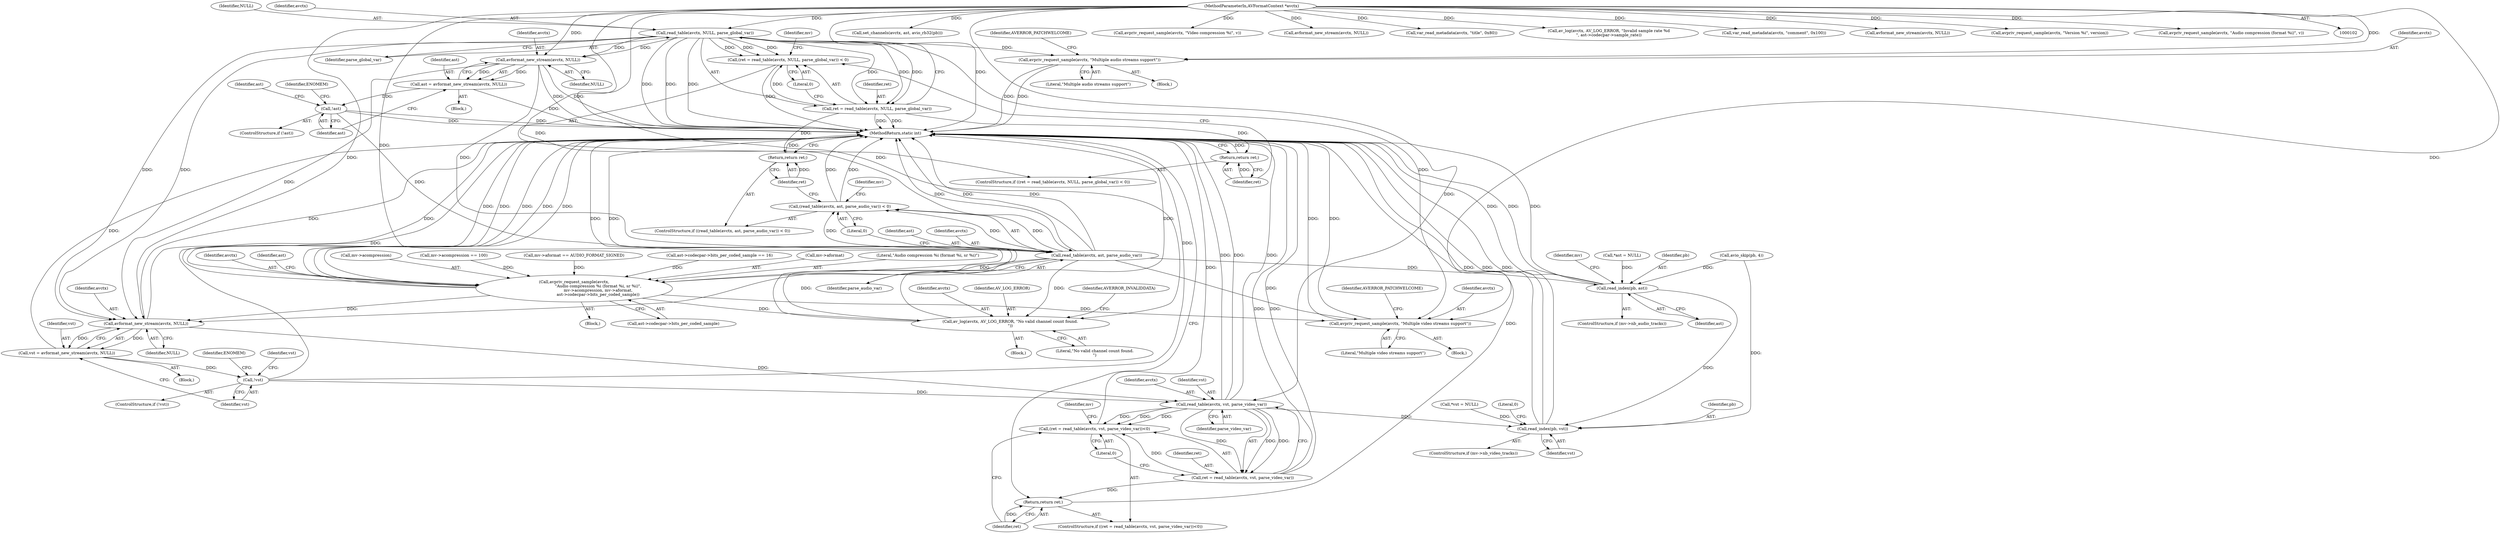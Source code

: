 digraph "0_FFmpeg_4f05e2e2dc1a89f38cd9f0960a6561083d714f1e@API" {
"1000436" [label="(Call,read_table(avctx, NULL, parse_global_var))"];
"1000103" [label="(MethodParameterIn,AVFormatContext *avctx)"];
"1000433" [label="(Call,(ret = read_table(avctx, NULL, parse_global_var)) < 0)"];
"1000434" [label="(Call,ret = read_table(avctx, NULL, parse_global_var))"];
"1000441" [label="(Return,return ret;)"];
"1000486" [label="(Return,return ret;)"];
"1000450" [label="(Call,avpriv_request_sample(avctx, \"Multiple audio streams support\"))"];
"1000463" [label="(Call,avformat_new_stream(avctx, NULL))"];
"1000461" [label="(Call,ast = avformat_new_stream(avctx, NULL))"];
"1000467" [label="(Call,!ast)"];
"1000481" [label="(Call,read_table(avctx, ast, parse_audio_var))"];
"1000480" [label="(Call,(read_table(avctx, ast, parse_audio_var)) < 0)"];
"1000518" [label="(Call,avpriv_request_sample(avctx,\n                                      \"Audio compression %i (format %i, sr %i)\",\n                                      mv->acompression, mv->aformat,\n                                      ast->codecpar->bits_per_coded_sample))"];
"1000548" [label="(Call,av_log(avctx, AV_LOG_ERROR, \"No valid channel count found.\n\"))"];
"1000561" [label="(Call,avpriv_request_sample(avctx, \"Multiple video streams support\"))"];
"1000574" [label="(Call,avformat_new_stream(avctx, NULL))"];
"1000572" [label="(Call,vst = avformat_new_stream(avctx, NULL))"];
"1000578" [label="(Call,!vst)"];
"1000594" [label="(Call,read_table(avctx, vst, parse_video_var))"];
"1000591" [label="(Call,(ret = read_table(avctx, vst, parse_video_var))<0)"];
"1000592" [label="(Call,ret = read_table(avctx, vst, parse_video_var))"];
"1000599" [label="(Return,return ret;)"];
"1000612" [label="(Call,read_index(pb, vst))"];
"1000605" [label="(Call,read_index(pb, ast))"];
"1000436" [label="(Call,read_table(avctx, NULL, parse_global_var))"];
"1000486" [label="(Return,return ret;)"];
"1000487" [label="(Identifier,ret)"];
"1000577" [label="(ControlStructure,if (!vst))"];
"1000310" [label="(Call,set_channels(avctx, ast, avio_rb32(pb)))"];
"1000521" [label="(Call,mv->acompression)"];
"1000480" [label="(Call,(read_table(avctx, ast, parse_audio_var)) < 0)"];
"1000601" [label="(ControlStructure,if (mv->nb_audio_tracks))"];
"1000490" [label="(Call,mv->acompression == 100)"];
"1000562" [label="(Identifier,avctx)"];
"1000582" [label="(Identifier,ENOMEM)"];
"1000586" [label="(Identifier,vst)"];
"1000475" [label="(Identifier,ast)"];
"1000434" [label="(Call,ret = read_table(avctx, NULL, parse_global_var))"];
"1000550" [label="(Identifier,AV_LOG_ERROR)"];
"1000547" [label="(Block,)"];
"1000573" [label="(Identifier,vst)"];
"1000481" [label="(Call,read_table(avctx, ast, parse_audio_var))"];
"1000435" [label="(Identifier,ret)"];
"1000438" [label="(Identifier,NULL)"];
"1000460" [label="(Block,)"];
"1000576" [label="(Identifier,NULL)"];
"1000440" [label="(Literal,0)"];
"1000118" [label="(Call,*ast = NULL)"];
"1000598" [label="(Literal,0)"];
"1000612" [label="(Call,read_index(pb, vst))"];
"1000572" [label="(Call,vst = avformat_new_stream(avctx, NULL))"];
"1000496" [label="(Call,mv->aformat == AUDIO_FORMAT_SIGNED)"];
"1000501" [label="(Call,ast->codecpar->bits_per_coded_sample == 16)"];
"1000563" [label="(Literal,\"Multiple video streams support\")"];
"1000613" [label="(Identifier,pb)"];
"1000449" [label="(Block,)"];
"1000524" [label="(Call,mv->aformat)"];
"1000451" [label="(Identifier,avctx)"];
"1000226" [label="(Call,avpriv_request_sample(avctx, \"Video compression %i\", v))"];
"1000468" [label="(Identifier,ast)"];
"1000465" [label="(Identifier,NULL)"];
"1000593" [label="(Identifier,ret)"];
"1000520" [label="(Literal,\"Audio compression %i (format %i, sr %i)\")"];
"1000467" [label="(Call,!ast)"];
"1000597" [label="(Identifier,parse_video_var)"];
"1000450" [label="(Call,avpriv_request_sample(avctx, \"Multiple audio streams support\"))"];
"1000578" [label="(Call,!vst)"];
"1000548" [label="(Call,av_log(avctx, AV_LOG_ERROR, \"No valid channel count found.\n\"))"];
"1000147" [label="(Call,avformat_new_stream(avctx, NULL))"];
"1000429" [label="(Call,avio_skip(pb, 4))"];
"1000122" [label="(Call,*vst = NULL)"];
"1000561" [label="(Call,avpriv_request_sample(avctx, \"Multiple video streams support\"))"];
"1000463" [label="(Call,avformat_new_stream(avctx, NULL))"];
"1000553" [label="(Identifier,AVERROR_INVALIDDATA)"];
"1000483" [label="(Identifier,ast)"];
"1000624" [label="(Literal,0)"];
"1000519" [label="(Identifier,avctx)"];
"1000343" [label="(Call,var_read_metadata(avctx, \"title\", 0x80))"];
"1000595" [label="(Identifier,avctx)"];
"1000484" [label="(Identifier,parse_audio_var)"];
"1000461" [label="(Call,ast = avformat_new_stream(avctx, NULL))"];
"1000103" [label="(MethodParameterIn,AVFormatContext *avctx)"];
"1000442" [label="(Identifier,ret)"];
"1000565" [label="(Identifier,AVERROR_PATCHWELCOME)"];
"1000591" [label="(Call,(ret = read_table(avctx, vst, parse_video_var))<0)"];
"1000479" [label="(ControlStructure,if ((read_table(avctx, ast, parse_audio_var)) < 0))"];
"1000575" [label="(Identifier,avctx)"];
"1000560" [label="(Block,)"];
"1000485" [label="(Literal,0)"];
"1000288" [label="(Call,av_log(avctx, AV_LOG_ERROR, \"Invalid sample rate %d\n\", ast->codecpar->sample_rate))"];
"1000462" [label="(Identifier,ast)"];
"1000437" [label="(Identifier,avctx)"];
"1000625" [label="(MethodReturn,static int)"];
"1000439" [label="(Identifier,parse_global_var)"];
"1000579" [label="(Identifier,vst)"];
"1000471" [label="(Identifier,ENOMEM)"];
"1000347" [label="(Call,var_read_metadata(avctx, \"comment\", 0x100))"];
"1000607" [label="(Identifier,ast)"];
"1000606" [label="(Identifier,pb)"];
"1000446" [label="(Identifier,mv)"];
"1000571" [label="(Block,)"];
"1000158" [label="(Call,avformat_new_stream(avctx, NULL))"];
"1000527" [label="(Call,ast->codecpar->bits_per_coded_sample)"];
"1000482" [label="(Identifier,avctx)"];
"1000466" [label="(ControlStructure,if (!ast))"];
"1000617" [label="(Call,avpriv_request_sample(avctx, \"Version %i\", version))"];
"1000599" [label="(Return,return ret;)"];
"1000433" [label="(Call,(ret = read_table(avctx, NULL, parse_global_var)) < 0)"];
"1000574" [label="(Call,avformat_new_stream(avctx, NULL))"];
"1000549" [label="(Identifier,avctx)"];
"1000464" [label="(Identifier,avctx)"];
"1000492" [label="(Identifier,mv)"];
"1000594" [label="(Call,read_table(avctx, vst, parse_video_var))"];
"1000600" [label="(Identifier,ret)"];
"1000603" [label="(Identifier,mv)"];
"1000517" [label="(Block,)"];
"1000535" [label="(Identifier,ast)"];
"1000590" [label="(ControlStructure,if ((ret = read_table(avctx, vst, parse_video_var))<0))"];
"1000336" [label="(Call,avpriv_request_sample(avctx, \"Audio compression (format %i)\", v))"];
"1000441" [label="(Return,return ret;)"];
"1000518" [label="(Call,avpriv_request_sample(avctx,\n                                      \"Audio compression %i (format %i, sr %i)\",\n                                      mv->acompression, mv->aformat,\n                                      ast->codecpar->bits_per_coded_sample))"];
"1000454" [label="(Identifier,AVERROR_PATCHWELCOME)"];
"1000551" [label="(Literal,\"No valid channel count found.\n\")"];
"1000608" [label="(ControlStructure,if (mv->nb_video_tracks))"];
"1000596" [label="(Identifier,vst)"];
"1000605" [label="(Call,read_index(pb, ast))"];
"1000432" [label="(ControlStructure,if ((ret = read_table(avctx, NULL, parse_global_var)) < 0))"];
"1000610" [label="(Identifier,mv)"];
"1000452" [label="(Literal,\"Multiple audio streams support\")"];
"1000592" [label="(Call,ret = read_table(avctx, vst, parse_video_var))"];
"1000614" [label="(Identifier,vst)"];
"1000436" -> "1000434"  [label="AST: "];
"1000436" -> "1000439"  [label="CFG: "];
"1000437" -> "1000436"  [label="AST: "];
"1000438" -> "1000436"  [label="AST: "];
"1000439" -> "1000436"  [label="AST: "];
"1000434" -> "1000436"  [label="CFG: "];
"1000436" -> "1000625"  [label="DDG: "];
"1000436" -> "1000625"  [label="DDG: "];
"1000436" -> "1000625"  [label="DDG: "];
"1000436" -> "1000433"  [label="DDG: "];
"1000436" -> "1000433"  [label="DDG: "];
"1000436" -> "1000433"  [label="DDG: "];
"1000436" -> "1000434"  [label="DDG: "];
"1000436" -> "1000434"  [label="DDG: "];
"1000436" -> "1000434"  [label="DDG: "];
"1000103" -> "1000436"  [label="DDG: "];
"1000436" -> "1000450"  [label="DDG: "];
"1000436" -> "1000463"  [label="DDG: "];
"1000436" -> "1000463"  [label="DDG: "];
"1000436" -> "1000561"  [label="DDG: "];
"1000436" -> "1000574"  [label="DDG: "];
"1000436" -> "1000574"  [label="DDG: "];
"1000103" -> "1000102"  [label="AST: "];
"1000103" -> "1000625"  [label="DDG: "];
"1000103" -> "1000147"  [label="DDG: "];
"1000103" -> "1000158"  [label="DDG: "];
"1000103" -> "1000226"  [label="DDG: "];
"1000103" -> "1000288"  [label="DDG: "];
"1000103" -> "1000310"  [label="DDG: "];
"1000103" -> "1000336"  [label="DDG: "];
"1000103" -> "1000343"  [label="DDG: "];
"1000103" -> "1000347"  [label="DDG: "];
"1000103" -> "1000450"  [label="DDG: "];
"1000103" -> "1000463"  [label="DDG: "];
"1000103" -> "1000481"  [label="DDG: "];
"1000103" -> "1000518"  [label="DDG: "];
"1000103" -> "1000548"  [label="DDG: "];
"1000103" -> "1000561"  [label="DDG: "];
"1000103" -> "1000574"  [label="DDG: "];
"1000103" -> "1000594"  [label="DDG: "];
"1000103" -> "1000617"  [label="DDG: "];
"1000433" -> "1000432"  [label="AST: "];
"1000433" -> "1000440"  [label="CFG: "];
"1000434" -> "1000433"  [label="AST: "];
"1000440" -> "1000433"  [label="AST: "];
"1000442" -> "1000433"  [label="CFG: "];
"1000446" -> "1000433"  [label="CFG: "];
"1000433" -> "1000625"  [label="DDG: "];
"1000434" -> "1000433"  [label="DDG: "];
"1000435" -> "1000434"  [label="AST: "];
"1000440" -> "1000434"  [label="CFG: "];
"1000434" -> "1000625"  [label="DDG: "];
"1000434" -> "1000625"  [label="DDG: "];
"1000434" -> "1000441"  [label="DDG: "];
"1000434" -> "1000486"  [label="DDG: "];
"1000441" -> "1000432"  [label="AST: "];
"1000441" -> "1000442"  [label="CFG: "];
"1000442" -> "1000441"  [label="AST: "];
"1000625" -> "1000441"  [label="CFG: "];
"1000441" -> "1000625"  [label="DDG: "];
"1000442" -> "1000441"  [label="DDG: "];
"1000486" -> "1000479"  [label="AST: "];
"1000486" -> "1000487"  [label="CFG: "];
"1000487" -> "1000486"  [label="AST: "];
"1000625" -> "1000486"  [label="CFG: "];
"1000486" -> "1000625"  [label="DDG: "];
"1000487" -> "1000486"  [label="DDG: "];
"1000450" -> "1000449"  [label="AST: "];
"1000450" -> "1000452"  [label="CFG: "];
"1000451" -> "1000450"  [label="AST: "];
"1000452" -> "1000450"  [label="AST: "];
"1000454" -> "1000450"  [label="CFG: "];
"1000450" -> "1000625"  [label="DDG: "];
"1000450" -> "1000625"  [label="DDG: "];
"1000463" -> "1000461"  [label="AST: "];
"1000463" -> "1000465"  [label="CFG: "];
"1000464" -> "1000463"  [label="AST: "];
"1000465" -> "1000463"  [label="AST: "];
"1000461" -> "1000463"  [label="CFG: "];
"1000463" -> "1000625"  [label="DDG: "];
"1000463" -> "1000625"  [label="DDG: "];
"1000463" -> "1000461"  [label="DDG: "];
"1000463" -> "1000461"  [label="DDG: "];
"1000463" -> "1000481"  [label="DDG: "];
"1000463" -> "1000574"  [label="DDG: "];
"1000461" -> "1000460"  [label="AST: "];
"1000462" -> "1000461"  [label="AST: "];
"1000468" -> "1000461"  [label="CFG: "];
"1000461" -> "1000625"  [label="DDG: "];
"1000461" -> "1000467"  [label="DDG: "];
"1000467" -> "1000466"  [label="AST: "];
"1000467" -> "1000468"  [label="CFG: "];
"1000468" -> "1000467"  [label="AST: "];
"1000471" -> "1000467"  [label="CFG: "];
"1000475" -> "1000467"  [label="CFG: "];
"1000467" -> "1000625"  [label="DDG: "];
"1000467" -> "1000625"  [label="DDG: "];
"1000467" -> "1000481"  [label="DDG: "];
"1000481" -> "1000480"  [label="AST: "];
"1000481" -> "1000484"  [label="CFG: "];
"1000482" -> "1000481"  [label="AST: "];
"1000483" -> "1000481"  [label="AST: "];
"1000484" -> "1000481"  [label="AST: "];
"1000485" -> "1000481"  [label="CFG: "];
"1000481" -> "1000625"  [label="DDG: "];
"1000481" -> "1000625"  [label="DDG: "];
"1000481" -> "1000625"  [label="DDG: "];
"1000481" -> "1000480"  [label="DDG: "];
"1000481" -> "1000480"  [label="DDG: "];
"1000481" -> "1000480"  [label="DDG: "];
"1000481" -> "1000518"  [label="DDG: "];
"1000481" -> "1000548"  [label="DDG: "];
"1000481" -> "1000561"  [label="DDG: "];
"1000481" -> "1000574"  [label="DDG: "];
"1000481" -> "1000605"  [label="DDG: "];
"1000480" -> "1000479"  [label="AST: "];
"1000480" -> "1000485"  [label="CFG: "];
"1000485" -> "1000480"  [label="AST: "];
"1000487" -> "1000480"  [label="CFG: "];
"1000492" -> "1000480"  [label="CFG: "];
"1000480" -> "1000625"  [label="DDG: "];
"1000480" -> "1000625"  [label="DDG: "];
"1000518" -> "1000517"  [label="AST: "];
"1000518" -> "1000527"  [label="CFG: "];
"1000519" -> "1000518"  [label="AST: "];
"1000520" -> "1000518"  [label="AST: "];
"1000521" -> "1000518"  [label="AST: "];
"1000524" -> "1000518"  [label="AST: "];
"1000527" -> "1000518"  [label="AST: "];
"1000535" -> "1000518"  [label="CFG: "];
"1000518" -> "1000625"  [label="DDG: "];
"1000518" -> "1000625"  [label="DDG: "];
"1000518" -> "1000625"  [label="DDG: "];
"1000518" -> "1000625"  [label="DDG: "];
"1000518" -> "1000625"  [label="DDG: "];
"1000490" -> "1000518"  [label="DDG: "];
"1000496" -> "1000518"  [label="DDG: "];
"1000501" -> "1000518"  [label="DDG: "];
"1000518" -> "1000548"  [label="DDG: "];
"1000518" -> "1000561"  [label="DDG: "];
"1000518" -> "1000574"  [label="DDG: "];
"1000548" -> "1000547"  [label="AST: "];
"1000548" -> "1000551"  [label="CFG: "];
"1000549" -> "1000548"  [label="AST: "];
"1000550" -> "1000548"  [label="AST: "];
"1000551" -> "1000548"  [label="AST: "];
"1000553" -> "1000548"  [label="CFG: "];
"1000548" -> "1000625"  [label="DDG: "];
"1000548" -> "1000625"  [label="DDG: "];
"1000548" -> "1000625"  [label="DDG: "];
"1000561" -> "1000560"  [label="AST: "];
"1000561" -> "1000563"  [label="CFG: "];
"1000562" -> "1000561"  [label="AST: "];
"1000563" -> "1000561"  [label="AST: "];
"1000565" -> "1000561"  [label="CFG: "];
"1000561" -> "1000625"  [label="DDG: "];
"1000561" -> "1000625"  [label="DDG: "];
"1000574" -> "1000572"  [label="AST: "];
"1000574" -> "1000576"  [label="CFG: "];
"1000575" -> "1000574"  [label="AST: "];
"1000576" -> "1000574"  [label="AST: "];
"1000572" -> "1000574"  [label="CFG: "];
"1000574" -> "1000625"  [label="DDG: "];
"1000574" -> "1000625"  [label="DDG: "];
"1000574" -> "1000572"  [label="DDG: "];
"1000574" -> "1000572"  [label="DDG: "];
"1000574" -> "1000594"  [label="DDG: "];
"1000572" -> "1000571"  [label="AST: "];
"1000573" -> "1000572"  [label="AST: "];
"1000579" -> "1000572"  [label="CFG: "];
"1000572" -> "1000625"  [label="DDG: "];
"1000572" -> "1000578"  [label="DDG: "];
"1000578" -> "1000577"  [label="AST: "];
"1000578" -> "1000579"  [label="CFG: "];
"1000579" -> "1000578"  [label="AST: "];
"1000582" -> "1000578"  [label="CFG: "];
"1000586" -> "1000578"  [label="CFG: "];
"1000578" -> "1000625"  [label="DDG: "];
"1000578" -> "1000625"  [label="DDG: "];
"1000578" -> "1000594"  [label="DDG: "];
"1000594" -> "1000592"  [label="AST: "];
"1000594" -> "1000597"  [label="CFG: "];
"1000595" -> "1000594"  [label="AST: "];
"1000596" -> "1000594"  [label="AST: "];
"1000597" -> "1000594"  [label="AST: "];
"1000592" -> "1000594"  [label="CFG: "];
"1000594" -> "1000625"  [label="DDG: "];
"1000594" -> "1000625"  [label="DDG: "];
"1000594" -> "1000625"  [label="DDG: "];
"1000594" -> "1000591"  [label="DDG: "];
"1000594" -> "1000591"  [label="DDG: "];
"1000594" -> "1000591"  [label="DDG: "];
"1000594" -> "1000592"  [label="DDG: "];
"1000594" -> "1000592"  [label="DDG: "];
"1000594" -> "1000592"  [label="DDG: "];
"1000594" -> "1000612"  [label="DDG: "];
"1000591" -> "1000590"  [label="AST: "];
"1000591" -> "1000598"  [label="CFG: "];
"1000592" -> "1000591"  [label="AST: "];
"1000598" -> "1000591"  [label="AST: "];
"1000600" -> "1000591"  [label="CFG: "];
"1000603" -> "1000591"  [label="CFG: "];
"1000591" -> "1000625"  [label="DDG: "];
"1000592" -> "1000591"  [label="DDG: "];
"1000593" -> "1000592"  [label="AST: "];
"1000598" -> "1000592"  [label="CFG: "];
"1000592" -> "1000625"  [label="DDG: "];
"1000592" -> "1000625"  [label="DDG: "];
"1000592" -> "1000599"  [label="DDG: "];
"1000599" -> "1000590"  [label="AST: "];
"1000599" -> "1000600"  [label="CFG: "];
"1000600" -> "1000599"  [label="AST: "];
"1000625" -> "1000599"  [label="CFG: "];
"1000599" -> "1000625"  [label="DDG: "];
"1000600" -> "1000599"  [label="DDG: "];
"1000612" -> "1000608"  [label="AST: "];
"1000612" -> "1000614"  [label="CFG: "];
"1000613" -> "1000612"  [label="AST: "];
"1000614" -> "1000612"  [label="AST: "];
"1000624" -> "1000612"  [label="CFG: "];
"1000612" -> "1000625"  [label="DDG: "];
"1000612" -> "1000625"  [label="DDG: "];
"1000612" -> "1000625"  [label="DDG: "];
"1000605" -> "1000612"  [label="DDG: "];
"1000429" -> "1000612"  [label="DDG: "];
"1000122" -> "1000612"  [label="DDG: "];
"1000605" -> "1000601"  [label="AST: "];
"1000605" -> "1000607"  [label="CFG: "];
"1000606" -> "1000605"  [label="AST: "];
"1000607" -> "1000605"  [label="AST: "];
"1000610" -> "1000605"  [label="CFG: "];
"1000605" -> "1000625"  [label="DDG: "];
"1000605" -> "1000625"  [label="DDG: "];
"1000605" -> "1000625"  [label="DDG: "];
"1000429" -> "1000605"  [label="DDG: "];
"1000118" -> "1000605"  [label="DDG: "];
}
